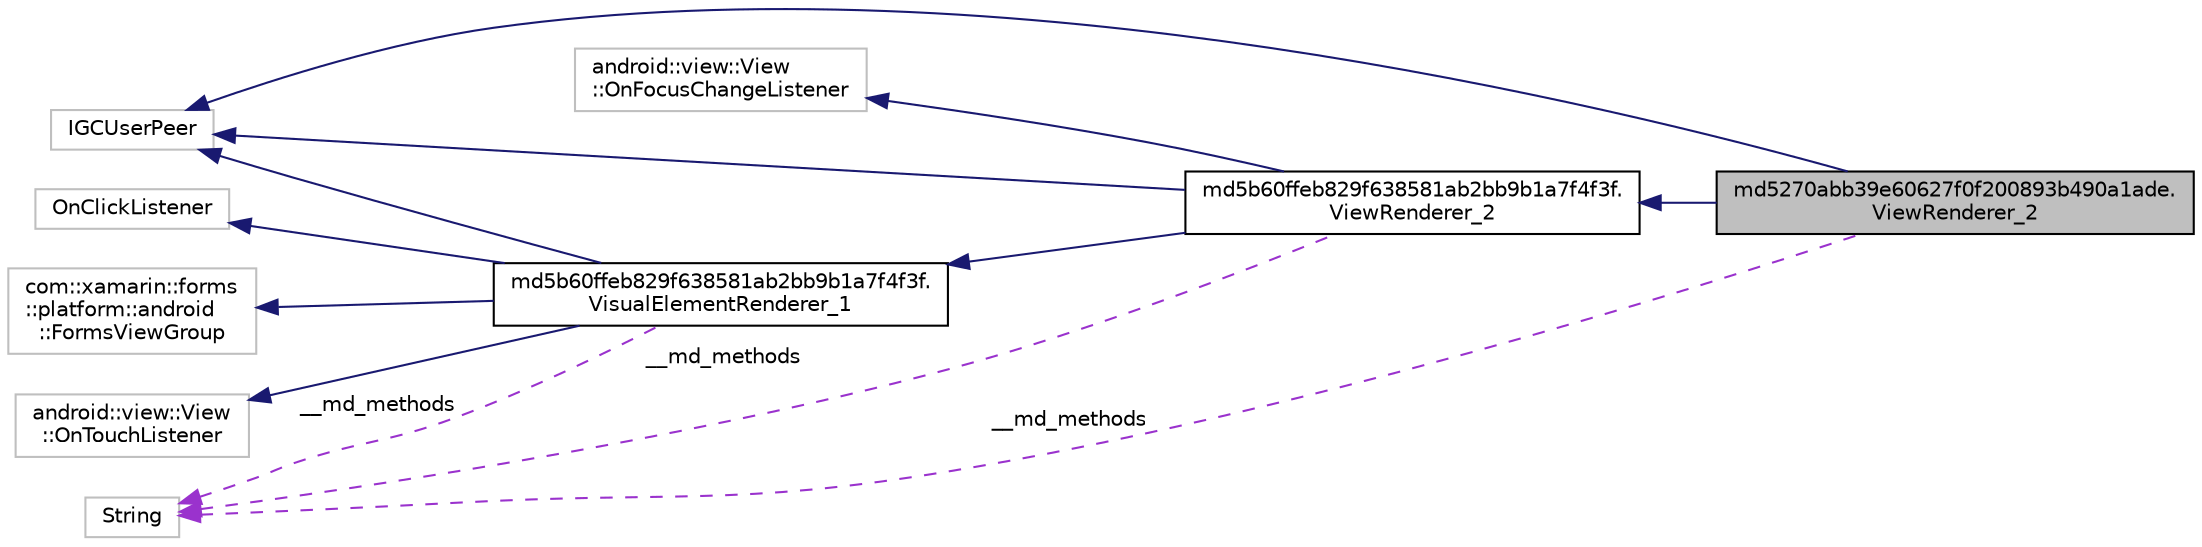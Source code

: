digraph "md5270abb39e60627f0f200893b490a1ade.ViewRenderer_2"
{
  edge [fontname="Helvetica",fontsize="10",labelfontname="Helvetica",labelfontsize="10"];
  node [fontname="Helvetica",fontsize="10",shape=record];
  rankdir="LR";
  Node11 [label="md5270abb39e60627f0f200893b490a1ade.\lViewRenderer_2",height=0.2,width=0.4,color="black", fillcolor="grey75", style="filled", fontcolor="black"];
  Node12 -> Node11 [dir="back",color="midnightblue",fontsize="10",style="solid"];
  Node12 [label="md5b60ffeb829f638581ab2bb9b1a7f4f3f.\lViewRenderer_2",height=0.2,width=0.4,color="black", fillcolor="white", style="filled",URL="$classmd5b60ffeb829f638581ab2bb9b1a7f4f3f_1_1_view_renderer__2.html"];
  Node13 -> Node12 [dir="back",color="midnightblue",fontsize="10",style="solid"];
  Node13 [label="md5b60ffeb829f638581ab2bb9b1a7f4f3f.\lVisualElementRenderer_1",height=0.2,width=0.4,color="black", fillcolor="white", style="filled",URL="$classmd5b60ffeb829f638581ab2bb9b1a7f4f3f_1_1_visual_element_renderer__1.html"];
  Node14 -> Node13 [dir="back",color="midnightblue",fontsize="10",style="solid"];
  Node14 [label="com::xamarin::forms\l::platform::android\l::FormsViewGroup",height=0.2,width=0.4,color="grey75", fillcolor="white", style="filled"];
  Node15 -> Node13 [dir="back",color="midnightblue",fontsize="10",style="solid"];
  Node15 [label="IGCUserPeer",height=0.2,width=0.4,color="grey75", fillcolor="white", style="filled"];
  Node16 -> Node13 [dir="back",color="midnightblue",fontsize="10",style="solid"];
  Node16 [label="android::view::View\l::OnTouchListener",height=0.2,width=0.4,color="grey75", fillcolor="white", style="filled"];
  Node17 -> Node13 [dir="back",color="midnightblue",fontsize="10",style="solid"];
  Node17 [label="OnClickListener",height=0.2,width=0.4,color="grey75", fillcolor="white", style="filled"];
  Node18 -> Node13 [dir="back",color="darkorchid3",fontsize="10",style="dashed",label=" __md_methods" ];
  Node18 [label="String",height=0.2,width=0.4,color="grey75", fillcolor="white", style="filled"];
  Node15 -> Node12 [dir="back",color="midnightblue",fontsize="10",style="solid"];
  Node19 -> Node12 [dir="back",color="midnightblue",fontsize="10",style="solid"];
  Node19 [label="android::view::View\l::OnFocusChangeListener",height=0.2,width=0.4,color="grey75", fillcolor="white", style="filled"];
  Node18 -> Node12 [dir="back",color="darkorchid3",fontsize="10",style="dashed",label=" __md_methods" ];
  Node15 -> Node11 [dir="back",color="midnightblue",fontsize="10",style="solid"];
  Node18 -> Node11 [dir="back",color="darkorchid3",fontsize="10",style="dashed",label=" __md_methods" ];
}
